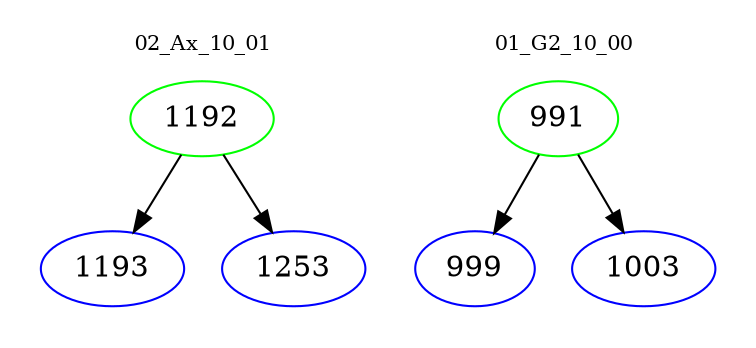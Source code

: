 digraph{
subgraph cluster_0 {
color = white
label = "02_Ax_10_01";
fontsize=10;
T0_1192 [label="1192", color="green"]
T0_1192 -> T0_1193 [color="black"]
T0_1193 [label="1193", color="blue"]
T0_1192 -> T0_1253 [color="black"]
T0_1253 [label="1253", color="blue"]
}
subgraph cluster_1 {
color = white
label = "01_G2_10_00";
fontsize=10;
T1_991 [label="991", color="green"]
T1_991 -> T1_999 [color="black"]
T1_999 [label="999", color="blue"]
T1_991 -> T1_1003 [color="black"]
T1_1003 [label="1003", color="blue"]
}
}
